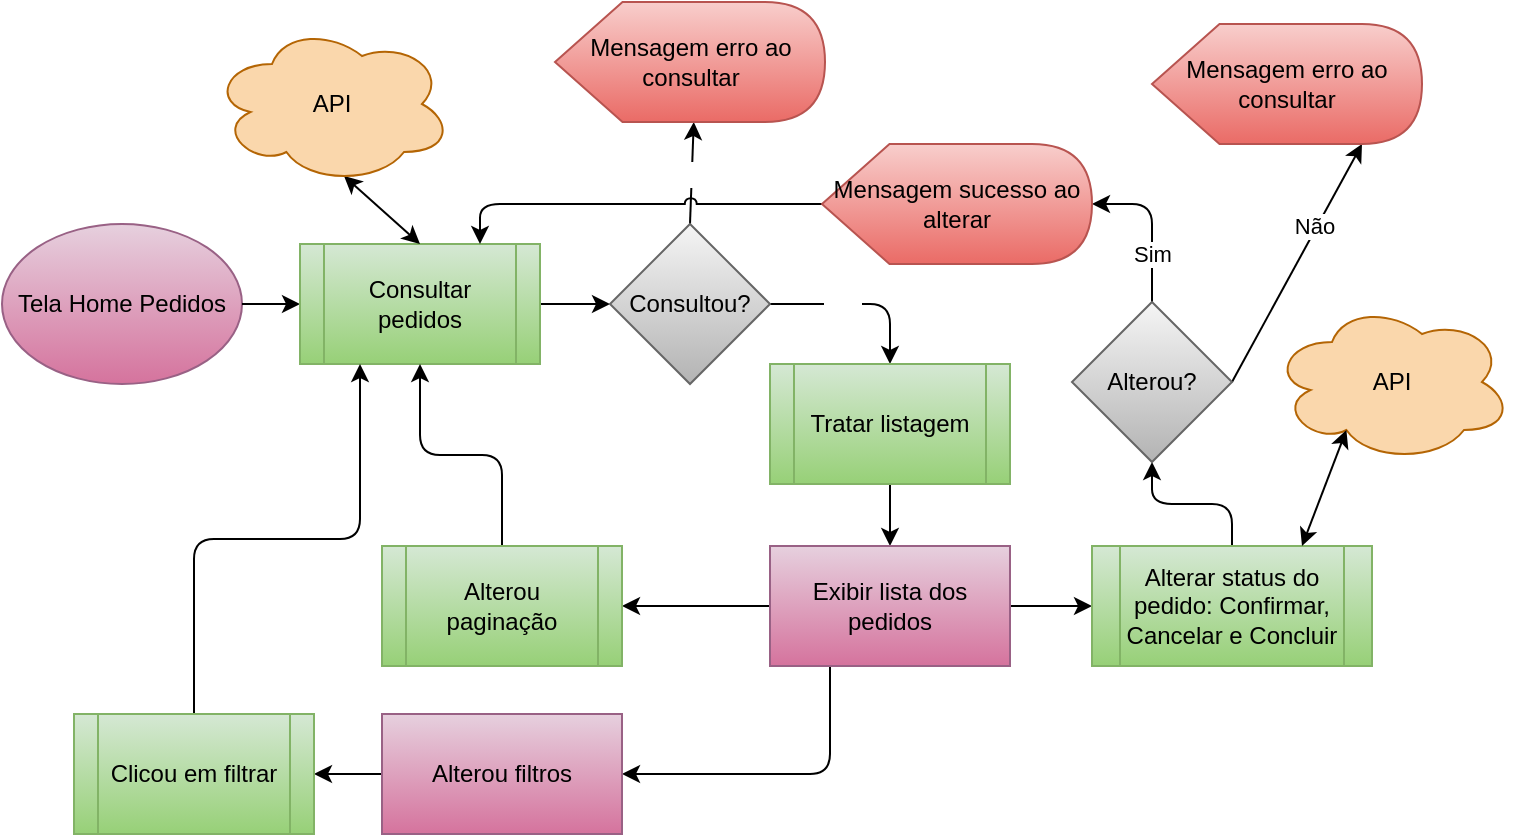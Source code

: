 <mxfile>
    <diagram id="hafGD2FYq9tdRyy5QDzc" name="Página-1">
        <mxGraphModel dx="797" dy="635" grid="1" gridSize="10" guides="1" tooltips="1" connect="1" arrows="1" fold="1" page="1" pageScale="1" pageWidth="827" pageHeight="1169" math="0" shadow="0">
            <root>
                <mxCell id="0"/>
                <mxCell id="1" parent="0"/>
                <mxCell id="13" value="Tela Home Pedidos" style="ellipse;whiteSpace=wrap;html=1;fillColor=#e6d0de;strokeColor=#996185;fontStyle=0;gradientColor=#d5739d;fontColor=#000000;" parent="1" vertex="1">
                    <mxGeometry x="15" y="111" width="120" height="80" as="geometry"/>
                </mxCell>
                <mxCell id="27" style="edgeStyle=none;html=1;exitX=1;exitY=0.5;exitDx=0;exitDy=0;entryX=0;entryY=0.5;entryDx=0;entryDy=0;fontColor=#000000;" parent="1" source="13" target="26" edge="1">
                    <mxGeometry relative="1" as="geometry">
                        <mxPoint x="225" y="151" as="sourcePoint"/>
                    </mxGeometry>
                </mxCell>
                <mxCell id="31" style="edgeStyle=none;html=1;entryX=0;entryY=0.5;entryDx=0;entryDy=0;fontColor=#000000;" parent="1" source="26" target="30" edge="1">
                    <mxGeometry relative="1" as="geometry"/>
                </mxCell>
                <mxCell id="26" value="Consultar pedidos" style="shape=process;whiteSpace=wrap;html=1;backgroundOutline=1;fillColor=#d5e8d4;gradientColor=#97d077;strokeColor=#82b366;fontColor=#000000;" parent="1" vertex="1">
                    <mxGeometry x="164" y="121" width="120" height="60" as="geometry"/>
                </mxCell>
                <mxCell id="32" value="Sim" style="edgeStyle=orthogonalEdgeStyle;html=1;exitX=1;exitY=0.5;exitDx=0;exitDy=0;fontColor=#FFFFFF;entryX=0.5;entryY=0;entryDx=0;entryDy=0;" parent="1" source="30" target="36" edge="1">
                    <mxGeometry x="-0.2" relative="1" as="geometry">
                        <mxPoint x="439" y="151" as="targetPoint"/>
                        <mxPoint as="offset"/>
                    </mxGeometry>
                </mxCell>
                <mxCell id="33" value="Não" style="edgeStyle=none;html=1;fontColor=#FFFFFF;exitX=0.5;exitY=0;exitDx=0;exitDy=0;entryX=0;entryY=0;entryDx=69.375;entryDy=60;entryPerimeter=0;" parent="1" source="30" target="34" edge="1">
                    <mxGeometry relative="1" as="geometry">
                        <mxPoint x="499" y="111" as="targetPoint"/>
                        <mxPoint x="359" y="101" as="sourcePoint"/>
                        <mxPoint as="offset"/>
                    </mxGeometry>
                </mxCell>
                <mxCell id="30" value="Consultou?" style="rhombus;whiteSpace=wrap;html=1;fillColor=#f5f5f5;gradientColor=#b3b3b3;strokeColor=#666666;fontColor=#000000;" parent="1" vertex="1">
                    <mxGeometry x="319" y="111" width="80" height="80" as="geometry"/>
                </mxCell>
                <mxCell id="34" value="Mensagem erro ao consultar" style="shape=display;whiteSpace=wrap;html=1;fillColor=#f8cecc;gradientColor=#ea6b66;strokeColor=#b85450;fontColor=#000000;" parent="1" vertex="1">
                    <mxGeometry x="291.5" width="135" height="60" as="geometry"/>
                </mxCell>
                <mxCell id="48" style="edgeStyle=none;html=1;exitX=0.5;exitY=1;exitDx=0;exitDy=0;entryX=0.5;entryY=0;entryDx=0;entryDy=0;" parent="1" source="36" target="49" edge="1">
                    <mxGeometry relative="1" as="geometry">
                        <mxPoint x="459" y="280" as="targetPoint"/>
                    </mxGeometry>
                </mxCell>
                <mxCell id="36" value="Tratar listagem" style="shape=process;whiteSpace=wrap;html=1;backgroundOutline=1;fillColor=#d5e8d4;gradientColor=#97d077;strokeColor=#82b366;fontColor=#000000;" parent="1" vertex="1">
                    <mxGeometry x="399" y="181" width="120" height="60" as="geometry"/>
                </mxCell>
                <mxCell id="52" style="edgeStyle=orthogonalEdgeStyle;html=1;exitX=0.25;exitY=1;exitDx=0;exitDy=0;entryX=1;entryY=0.5;entryDx=0;entryDy=0;" parent="1" source="49" target="50" edge="1">
                    <mxGeometry relative="1" as="geometry"/>
                </mxCell>
                <mxCell id="61" style="edgeStyle=orthogonalEdgeStyle;html=1;exitX=0;exitY=0.5;exitDx=0;exitDy=0;entryX=1;entryY=0.5;entryDx=0;entryDy=0;startArrow=none;startFill=0;" parent="1" source="49" target="59" edge="1">
                    <mxGeometry relative="1" as="geometry"/>
                </mxCell>
                <mxCell id="64" style="edgeStyle=orthogonalEdgeStyle;html=1;exitX=1;exitY=0.5;exitDx=0;exitDy=0;entryX=0;entryY=0.5;entryDx=0;entryDy=0;startArrow=none;startFill=0;" parent="1" source="49" target="63" edge="1">
                    <mxGeometry relative="1" as="geometry"/>
                </mxCell>
                <mxCell id="49" value="Exibir lista dos pedidos" style="whiteSpace=wrap;html=1;fillColor=#e6d0de;strokeColor=#996185;fontColor=#000000;fontStyle=0;gradientColor=#d5739d;" parent="1" vertex="1">
                    <mxGeometry x="399" y="272" width="120" height="60" as="geometry"/>
                </mxCell>
                <mxCell id="56" style="edgeStyle=none;html=1;exitX=0;exitY=0.5;exitDx=0;exitDy=0;entryX=1;entryY=0.5;entryDx=0;entryDy=0;startArrow=none;startFill=0;" parent="1" source="50" target="53" edge="1">
                    <mxGeometry relative="1" as="geometry"/>
                </mxCell>
                <mxCell id="50" value="Alterou filtros" style="whiteSpace=wrap;html=1;fillColor=#e6d0de;strokeColor=#996185;fontColor=#000000;fontStyle=0;gradientColor=#d5739d;" parent="1" vertex="1">
                    <mxGeometry x="205" y="356" width="120" height="60" as="geometry"/>
                </mxCell>
                <mxCell id="57" style="edgeStyle=orthogonalEdgeStyle;html=1;exitX=0.5;exitY=0;exitDx=0;exitDy=0;entryX=0.25;entryY=1;entryDx=0;entryDy=0;startArrow=none;startFill=0;" parent="1" source="53" target="26" edge="1">
                    <mxGeometry relative="1" as="geometry"/>
                </mxCell>
                <mxCell id="53" value="Clicou em filtrar" style="shape=process;whiteSpace=wrap;html=1;backgroundOutline=1;fillColor=#d5e8d4;gradientColor=#97d077;strokeColor=#82b366;fontColor=#000000;" parent="1" vertex="1">
                    <mxGeometry x="51" y="356" width="120" height="60" as="geometry"/>
                </mxCell>
                <mxCell id="55" style="edgeStyle=none;html=1;exitX=0.55;exitY=0.95;exitDx=0;exitDy=0;exitPerimeter=0;entryX=0.5;entryY=0;entryDx=0;entryDy=0;startArrow=classic;startFill=1;" parent="1" source="54" target="26" edge="1">
                    <mxGeometry relative="1" as="geometry"/>
                </mxCell>
                <mxCell id="54" value="API" style="ellipse;shape=cloud;whiteSpace=wrap;html=1;fillColor=#fad7ac;strokeColor=#b46504;fontColor=#000000;" parent="1" vertex="1">
                    <mxGeometry x="120" y="11" width="120" height="80" as="geometry"/>
                </mxCell>
                <mxCell id="62" style="edgeStyle=orthogonalEdgeStyle;html=1;exitX=0.5;exitY=0;exitDx=0;exitDy=0;entryX=0.5;entryY=1;entryDx=0;entryDy=0;startArrow=none;startFill=0;" parent="1" source="59" target="26" edge="1">
                    <mxGeometry relative="1" as="geometry"/>
                </mxCell>
                <mxCell id="59" value="Alterou paginação" style="shape=process;whiteSpace=wrap;html=1;backgroundOutline=1;fillColor=#d5e8d4;gradientColor=#97d077;strokeColor=#82b366;fontColor=#000000;" parent="1" vertex="1">
                    <mxGeometry x="205" y="272" width="120" height="60" as="geometry"/>
                </mxCell>
                <mxCell id="67" style="edgeStyle=orthogonalEdgeStyle;html=1;exitX=0.5;exitY=0;exitDx=0;exitDy=0;entryX=0.5;entryY=1;entryDx=0;entryDy=0;startArrow=none;startFill=0;" parent="1" source="63" target="66" edge="1">
                    <mxGeometry relative="1" as="geometry"/>
                </mxCell>
                <mxCell id="63" value="Alterar status do pedido: Confirmar, Cancelar e Concluir" style="shape=process;whiteSpace=wrap;html=1;backgroundOutline=1;fillColor=#d5e8d4;gradientColor=#97d077;strokeColor=#82b366;fontColor=#000000;" parent="1" vertex="1">
                    <mxGeometry x="560" y="272" width="140" height="60" as="geometry"/>
                </mxCell>
                <mxCell id="68" value="Não" style="html=1;exitX=1;exitY=0.5;exitDx=0;exitDy=0;startArrow=none;startFill=0;entryX=0;entryY=0;entryDx=105;entryDy=60;entryPerimeter=0;" parent="1" source="66" target="69" edge="1">
                    <mxGeometry x="0.295" y="1" relative="1" as="geometry">
                        <mxPoint x="730" y="201" as="targetPoint"/>
                        <mxPoint as="offset"/>
                    </mxGeometry>
                </mxCell>
                <mxCell id="76" value="Sim" style="edgeStyle=orthogonalEdgeStyle;html=1;exitX=0.5;exitY=0;exitDx=0;exitDy=0;entryX=1;entryY=0.5;entryDx=0;entryDy=0;entryPerimeter=0;" parent="1" source="66" target="75" edge="1">
                    <mxGeometry x="-0.375" relative="1" as="geometry">
                        <mxPoint as="offset"/>
                    </mxGeometry>
                </mxCell>
                <mxCell id="66" value="Alterou?" style="rhombus;whiteSpace=wrap;html=1;fillColor=#f5f5f5;gradientColor=#b3b3b3;strokeColor=#666666;fontColor=#000000;" parent="1" vertex="1">
                    <mxGeometry x="550" y="150" width="80" height="80" as="geometry"/>
                </mxCell>
                <mxCell id="69" value="Mensagem erro ao consultar" style="shape=display;whiteSpace=wrap;html=1;fillColor=#f8cecc;gradientColor=#ea6b66;strokeColor=#b85450;fontColor=#000000;" parent="1" vertex="1">
                    <mxGeometry x="590" y="11" width="135" height="60" as="geometry"/>
                </mxCell>
                <mxCell id="73" value="API" style="ellipse;shape=cloud;whiteSpace=wrap;html=1;fillColor=#fad7ac;strokeColor=#b46504;fontColor=#000000;" parent="1" vertex="1">
                    <mxGeometry x="650" y="150" width="120" height="80" as="geometry"/>
                </mxCell>
                <mxCell id="74" style="edgeStyle=none;html=1;exitX=0.31;exitY=0.8;exitDx=0;exitDy=0;exitPerimeter=0;entryX=0.75;entryY=0;entryDx=0;entryDy=0;startArrow=classic;startFill=1;" parent="1" source="73" target="63" edge="1">
                    <mxGeometry relative="1" as="geometry">
                        <mxPoint x="711" y="350" as="sourcePoint"/>
                        <mxPoint x="749" y="384" as="targetPoint"/>
                    </mxGeometry>
                </mxCell>
                <mxCell id="77" style="edgeStyle=orthogonalEdgeStyle;html=1;exitX=0;exitY=0.5;exitDx=0;exitDy=0;exitPerimeter=0;entryX=0.75;entryY=0;entryDx=0;entryDy=0;jumpStyle=arc;" parent="1" source="75" target="26" edge="1">
                    <mxGeometry relative="1" as="geometry"/>
                </mxCell>
                <mxCell id="75" value="Mensagem sucesso ao alterar" style="shape=display;whiteSpace=wrap;html=1;fillColor=#f8cecc;gradientColor=#ea6b66;strokeColor=#b85450;fontColor=#000000;" parent="1" vertex="1">
                    <mxGeometry x="425" y="71" width="135" height="60" as="geometry"/>
                </mxCell>
            </root>
        </mxGraphModel>
    </diagram>
</mxfile>